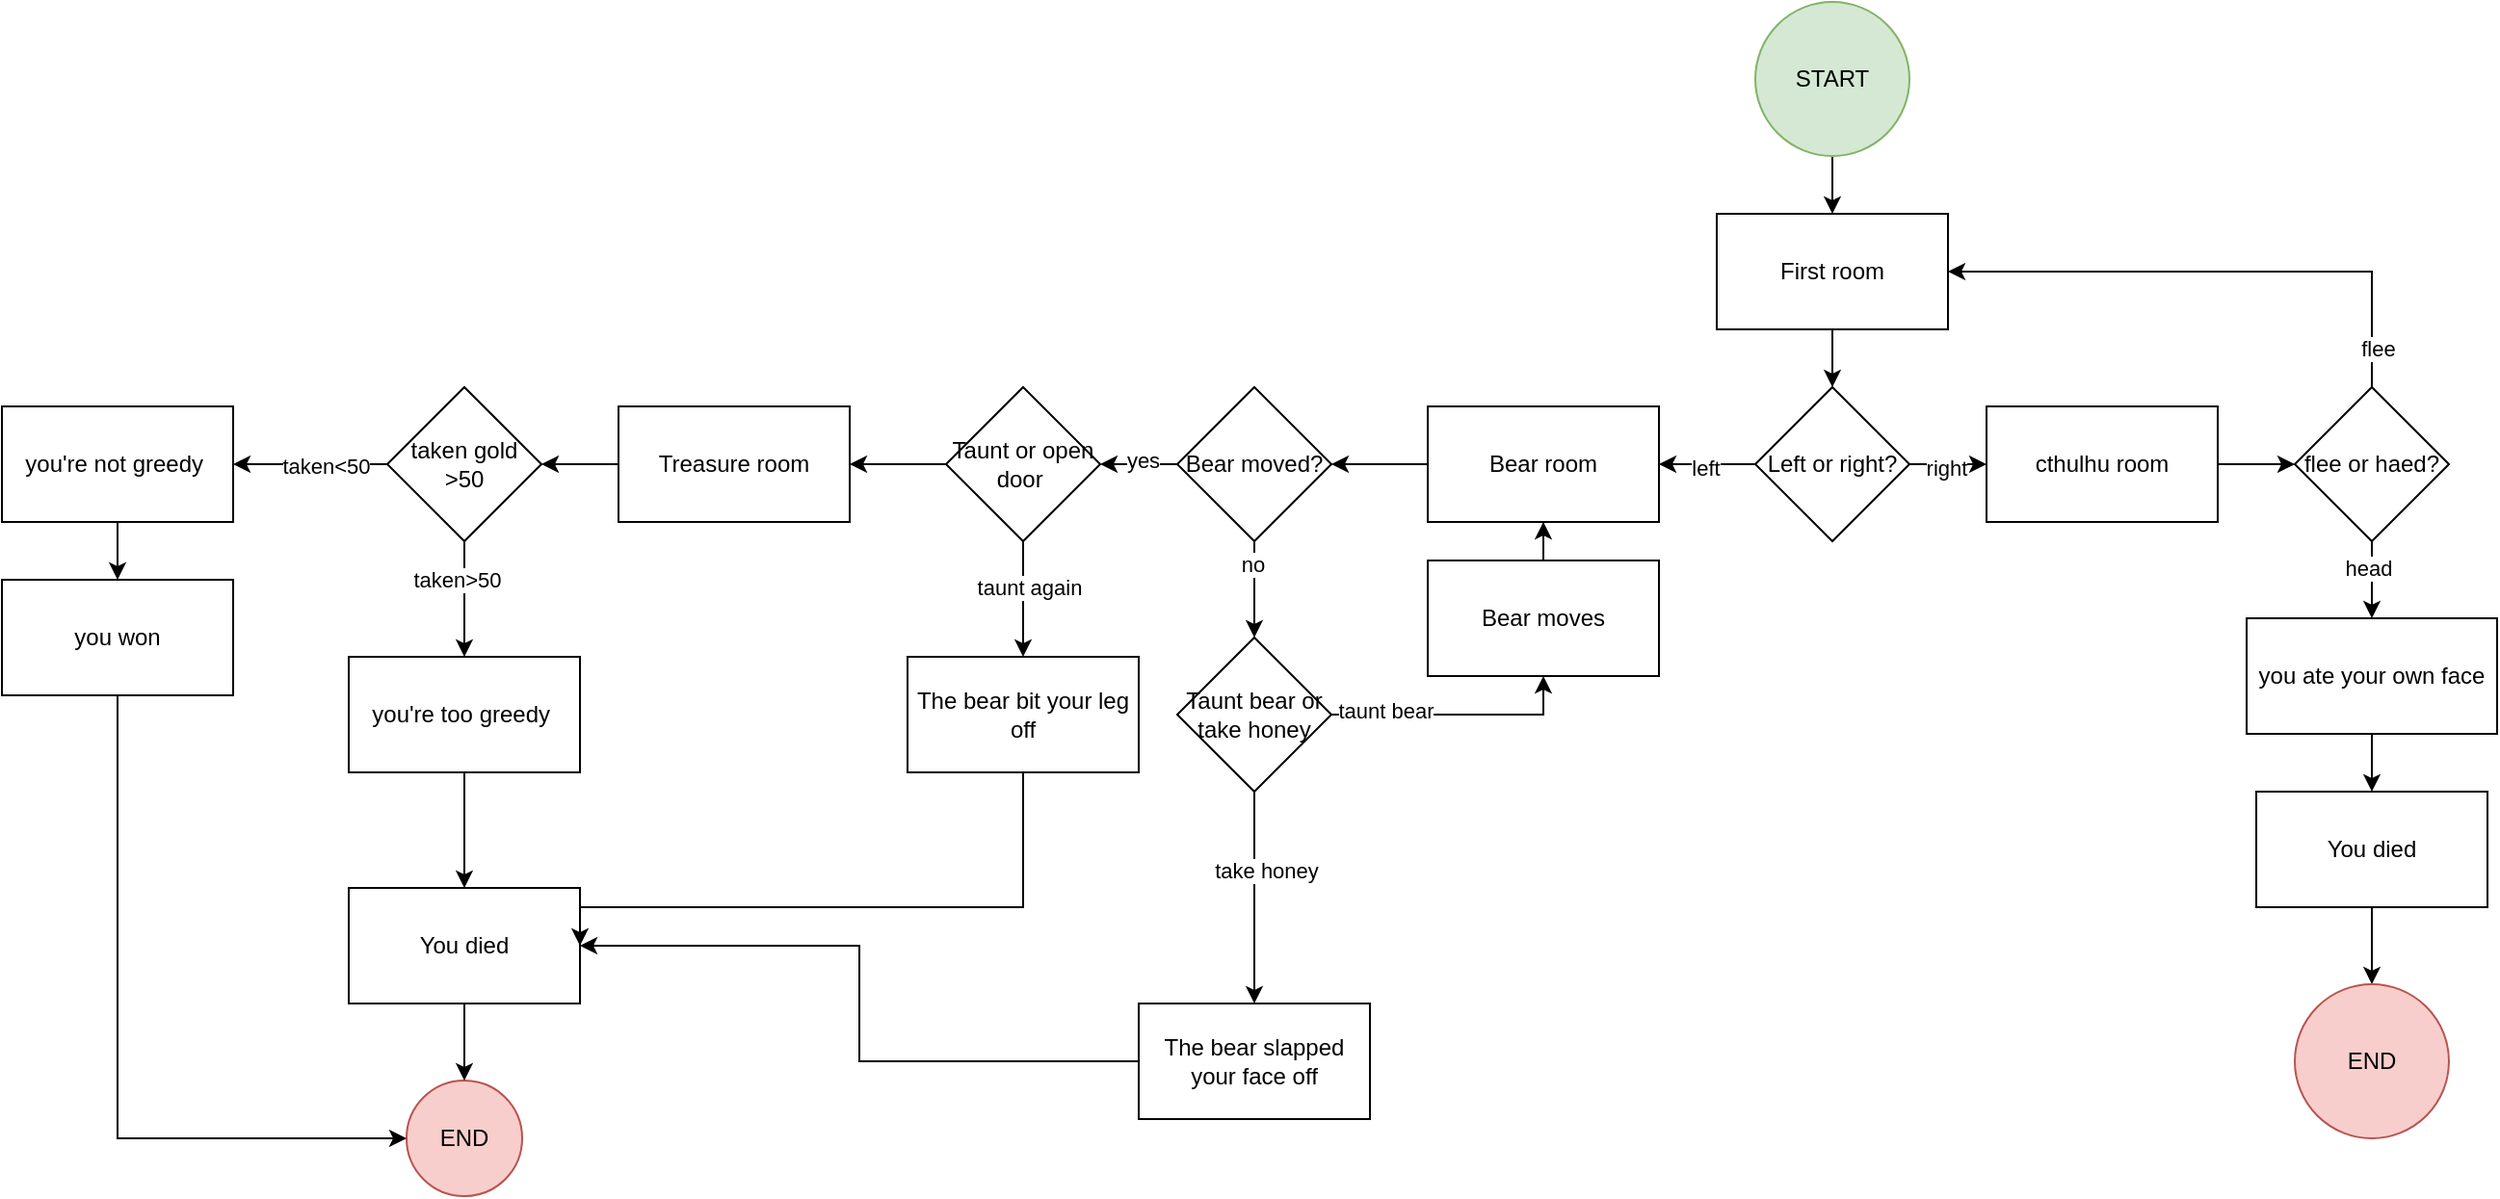 <mxfile version="24.7.10" pages="2">
  <diagram name="Página-1" id="IPiSCsVuicXZOyVSZkQF">
    <mxGraphModel dx="2491" dy="942" grid="1" gridSize="10" guides="1" tooltips="1" connect="1" arrows="1" fold="1" page="1" pageScale="1" pageWidth="827" pageHeight="1169" math="0" shadow="0">
      <root>
        <mxCell id="0" />
        <mxCell id="1" parent="0" />
        <mxCell id="GqZu_Kpr3Vsi0uJEM66i-24" style="edgeStyle=orthogonalEdgeStyle;rounded=0;orthogonalLoop=1;jettySize=auto;html=1;" parent="1" source="GqZu_Kpr3Vsi0uJEM66i-6" target="GqZu_Kpr3Vsi0uJEM66i-7" edge="1">
          <mxGeometry relative="1" as="geometry" />
        </mxCell>
        <mxCell id="GqZu_Kpr3Vsi0uJEM66i-6" value="First room" style="rounded=0;whiteSpace=wrap;html=1;" parent="1" vertex="1">
          <mxGeometry x="340" y="190" width="120" height="60" as="geometry" />
        </mxCell>
        <mxCell id="Sv04xWt6ebsorAhr8pF0-8" style="edgeStyle=orthogonalEdgeStyle;rounded=0;orthogonalLoop=1;jettySize=auto;html=1;entryX=1;entryY=0.5;entryDx=0;entryDy=0;" parent="1" source="GqZu_Kpr3Vsi0uJEM66i-7" target="GqZu_Kpr3Vsi0uJEM66i-12" edge="1">
          <mxGeometry relative="1" as="geometry" />
        </mxCell>
        <mxCell id="Sv04xWt6ebsorAhr8pF0-9" value="left" style="edgeLabel;html=1;align=center;verticalAlign=middle;resizable=0;points=[];" parent="Sv04xWt6ebsorAhr8pF0-8" vertex="1" connectable="0">
          <mxGeometry x="0.022" y="2" relative="1" as="geometry">
            <mxPoint x="-1" as="offset" />
          </mxGeometry>
        </mxCell>
        <mxCell id="Sv04xWt6ebsorAhr8pF0-10" style="edgeStyle=orthogonalEdgeStyle;rounded=0;orthogonalLoop=1;jettySize=auto;html=1;entryX=0;entryY=0.5;entryDx=0;entryDy=0;" parent="1" source="GqZu_Kpr3Vsi0uJEM66i-7" target="GqZu_Kpr3Vsi0uJEM66i-8" edge="1">
          <mxGeometry relative="1" as="geometry" />
        </mxCell>
        <mxCell id="Sv04xWt6ebsorAhr8pF0-11" value="right" style="edgeLabel;html=1;align=center;verticalAlign=middle;resizable=0;points=[];" parent="Sv04xWt6ebsorAhr8pF0-10" vertex="1" connectable="0">
          <mxGeometry x="-0.033" y="-2" relative="1" as="geometry">
            <mxPoint x="-1" as="offset" />
          </mxGeometry>
        </mxCell>
        <mxCell id="GqZu_Kpr3Vsi0uJEM66i-7" value="Left or right?" style="rhombus;whiteSpace=wrap;html=1;" parent="1" vertex="1">
          <mxGeometry x="360" y="280" width="80" height="80" as="geometry" />
        </mxCell>
        <mxCell id="Sv04xWt6ebsorAhr8pF0-12" style="edgeStyle=orthogonalEdgeStyle;rounded=0;orthogonalLoop=1;jettySize=auto;html=1;entryX=0;entryY=0.5;entryDx=0;entryDy=0;" parent="1" source="GqZu_Kpr3Vsi0uJEM66i-8" target="GqZu_Kpr3Vsi0uJEM66i-9" edge="1">
          <mxGeometry relative="1" as="geometry" />
        </mxCell>
        <mxCell id="GqZu_Kpr3Vsi0uJEM66i-8" value="cthulhu room" style="rounded=0;whiteSpace=wrap;html=1;" parent="1" vertex="1">
          <mxGeometry x="480" y="290" width="120" height="60" as="geometry" />
        </mxCell>
        <mxCell id="Sv04xWt6ebsorAhr8pF0-13" style="edgeStyle=orthogonalEdgeStyle;rounded=0;orthogonalLoop=1;jettySize=auto;html=1;entryX=0;entryY=0.5;entryDx=0;entryDy=0;" parent="1" source="GqZu_Kpr3Vsi0uJEM66i-9" target="GqZu_Kpr3Vsi0uJEM66i-22" edge="1">
          <mxGeometry relative="1" as="geometry" />
        </mxCell>
        <mxCell id="Sv04xWt6ebsorAhr8pF0-14" value="head" style="edgeLabel;html=1;align=center;verticalAlign=middle;resizable=0;points=[];" parent="Sv04xWt6ebsorAhr8pF0-13" vertex="1" connectable="0">
          <mxGeometry x="-0.333" y="-2" relative="1" as="geometry">
            <mxPoint as="offset" />
          </mxGeometry>
        </mxCell>
        <mxCell id="Sv04xWt6ebsorAhr8pF0-17" style="edgeStyle=orthogonalEdgeStyle;rounded=0;orthogonalLoop=1;jettySize=auto;html=1;entryX=1;entryY=0.5;entryDx=0;entryDy=0;" parent="1" source="GqZu_Kpr3Vsi0uJEM66i-9" target="GqZu_Kpr3Vsi0uJEM66i-6" edge="1">
          <mxGeometry relative="1" as="geometry">
            <Array as="points">
              <mxPoint x="680" y="220" />
            </Array>
          </mxGeometry>
        </mxCell>
        <mxCell id="Sv04xWt6ebsorAhr8pF0-18" value="flee" style="edgeLabel;html=1;align=center;verticalAlign=middle;resizable=0;points=[];" parent="Sv04xWt6ebsorAhr8pF0-17" vertex="1" connectable="0">
          <mxGeometry x="-0.857" y="-3" relative="1" as="geometry">
            <mxPoint as="offset" />
          </mxGeometry>
        </mxCell>
        <mxCell id="GqZu_Kpr3Vsi0uJEM66i-9" value="flee or haed?" style="rhombus;whiteSpace=wrap;html=1;" parent="1" vertex="1">
          <mxGeometry x="640" y="280" width="80" height="80" as="geometry" />
        </mxCell>
        <mxCell id="Sv04xWt6ebsorAhr8pF0-45" style="edgeStyle=orthogonalEdgeStyle;rounded=0;orthogonalLoop=1;jettySize=auto;html=1;entryX=0.5;entryY=0;entryDx=0;entryDy=0;" parent="1" source="GqZu_Kpr3Vsi0uJEM66i-10" target="GqZu_Kpr3Vsi0uJEM66i-6" edge="1">
          <mxGeometry relative="1" as="geometry" />
        </mxCell>
        <mxCell id="GqZu_Kpr3Vsi0uJEM66i-10" value="START" style="ellipse;whiteSpace=wrap;html=1;aspect=fixed;fillColor=#d5e8d4;strokeColor=#82b366;" parent="1" vertex="1">
          <mxGeometry x="360" y="80" width="80" height="80" as="geometry" />
        </mxCell>
        <mxCell id="GqZu_Kpr3Vsi0uJEM66i-11" value="END" style="ellipse;whiteSpace=wrap;html=1;aspect=fixed;fillColor=#f8cecc;strokeColor=#b85450;" parent="1" vertex="1">
          <mxGeometry x="-340" y="640" width="60" height="60" as="geometry" />
        </mxCell>
        <mxCell id="Sv04xWt6ebsorAhr8pF0-28" style="edgeStyle=orthogonalEdgeStyle;rounded=0;orthogonalLoop=1;jettySize=auto;html=1;entryX=1;entryY=0.5;entryDx=0;entryDy=0;" parent="1" source="GqZu_Kpr3Vsi0uJEM66i-12" target="GqZu_Kpr3Vsi0uJEM66i-13" edge="1">
          <mxGeometry relative="1" as="geometry" />
        </mxCell>
        <mxCell id="GqZu_Kpr3Vsi0uJEM66i-12" value="Bear room" style="rounded=0;whiteSpace=wrap;html=1;" parent="1" vertex="1">
          <mxGeometry x="190" y="290" width="120" height="60" as="geometry" />
        </mxCell>
        <mxCell id="Sv04xWt6ebsorAhr8pF0-19" style="edgeStyle=orthogonalEdgeStyle;rounded=0;orthogonalLoop=1;jettySize=auto;html=1;entryX=0.5;entryY=0;entryDx=0;entryDy=0;" parent="1" source="GqZu_Kpr3Vsi0uJEM66i-13" target="GqZu_Kpr3Vsi0uJEM66i-20" edge="1">
          <mxGeometry relative="1" as="geometry" />
        </mxCell>
        <mxCell id="Sv04xWt6ebsorAhr8pF0-20" value="no" style="edgeLabel;html=1;align=center;verticalAlign=middle;resizable=0;points=[];" parent="Sv04xWt6ebsorAhr8pF0-19" vertex="1" connectable="0">
          <mxGeometry x="-0.533" y="-1" relative="1" as="geometry">
            <mxPoint as="offset" />
          </mxGeometry>
        </mxCell>
        <mxCell id="Sv04xWt6ebsorAhr8pF0-29" style="edgeStyle=orthogonalEdgeStyle;rounded=0;orthogonalLoop=1;jettySize=auto;html=1;entryX=1;entryY=0.5;entryDx=0;entryDy=0;" parent="1" source="GqZu_Kpr3Vsi0uJEM66i-13" target="GqZu_Kpr3Vsi0uJEM66i-25" edge="1">
          <mxGeometry relative="1" as="geometry" />
        </mxCell>
        <mxCell id="Sv04xWt6ebsorAhr8pF0-30" value="yes" style="edgeLabel;html=1;align=center;verticalAlign=middle;resizable=0;points=[];" parent="Sv04xWt6ebsorAhr8pF0-29" vertex="1" connectable="0">
          <mxGeometry x="-0.133" y="-2" relative="1" as="geometry">
            <mxPoint x="-1" as="offset" />
          </mxGeometry>
        </mxCell>
        <mxCell id="GqZu_Kpr3Vsi0uJEM66i-13" value="Bear moved?" style="rhombus;whiteSpace=wrap;html=1;" parent="1" vertex="1">
          <mxGeometry x="60" y="280" width="80" height="80" as="geometry" />
        </mxCell>
        <mxCell id="Sv04xWt6ebsorAhr8pF0-21" style="edgeStyle=orthogonalEdgeStyle;rounded=0;orthogonalLoop=1;jettySize=auto;html=1;entryX=0.5;entryY=1;entryDx=0;entryDy=0;" parent="1" source="GqZu_Kpr3Vsi0uJEM66i-20" target="Sv04xWt6ebsorAhr8pF0-26" edge="1">
          <mxGeometry relative="1" as="geometry">
            <mxPoint x="290" y="440" as="targetPoint" />
          </mxGeometry>
        </mxCell>
        <mxCell id="Sv04xWt6ebsorAhr8pF0-25" value="taunt bear" style="edgeLabel;html=1;align=center;verticalAlign=middle;resizable=0;points=[];" parent="Sv04xWt6ebsorAhr8pF0-21" vertex="1" connectable="0">
          <mxGeometry x="-0.557" y="2" relative="1" as="geometry">
            <mxPoint x="-1" as="offset" />
          </mxGeometry>
        </mxCell>
        <mxCell id="Sv04xWt6ebsorAhr8pF0-23" style="edgeStyle=orthogonalEdgeStyle;rounded=0;orthogonalLoop=1;jettySize=auto;html=1;entryX=0.5;entryY=0;entryDx=0;entryDy=0;" parent="1" source="GqZu_Kpr3Vsi0uJEM66i-20" target="GqZu_Kpr3Vsi0uJEM66i-21" edge="1">
          <mxGeometry relative="1" as="geometry" />
        </mxCell>
        <mxCell id="Sv04xWt6ebsorAhr8pF0-24" value="take honey" style="edgeLabel;html=1;align=center;verticalAlign=middle;resizable=0;points=[];" parent="Sv04xWt6ebsorAhr8pF0-23" vertex="1" connectable="0">
          <mxGeometry x="-0.267" y="6" relative="1" as="geometry">
            <mxPoint as="offset" />
          </mxGeometry>
        </mxCell>
        <mxCell id="GqZu_Kpr3Vsi0uJEM66i-20" value="Taunt bear or take honey" style="rhombus;whiteSpace=wrap;html=1;" parent="1" vertex="1">
          <mxGeometry x="60" y="410" width="80" height="80" as="geometry" />
        </mxCell>
        <mxCell id="Sv04xWt6ebsorAhr8pF0-34" style="edgeStyle=orthogonalEdgeStyle;rounded=0;orthogonalLoop=1;jettySize=auto;html=1;entryX=1;entryY=0.5;entryDx=0;entryDy=0;" parent="1" source="GqZu_Kpr3Vsi0uJEM66i-21" target="Sv04xWt6ebsorAhr8pF0-4" edge="1">
          <mxGeometry relative="1" as="geometry" />
        </mxCell>
        <mxCell id="GqZu_Kpr3Vsi0uJEM66i-21" value="The bear slapped your face off" style="rounded=0;whiteSpace=wrap;html=1;" parent="1" vertex="1">
          <mxGeometry x="40" y="600" width="120" height="60" as="geometry" />
        </mxCell>
        <mxCell id="Sv04xWt6ebsorAhr8pF0-15" style="edgeStyle=orthogonalEdgeStyle;rounded=0;orthogonalLoop=1;jettySize=auto;html=1;entryX=0.5;entryY=0;entryDx=0;entryDy=0;" parent="1" source="GqZu_Kpr3Vsi0uJEM66i-22" target="GqZu_Kpr3Vsi0uJEM66i-23" edge="1">
          <mxGeometry relative="1" as="geometry" />
        </mxCell>
        <mxCell id="GqZu_Kpr3Vsi0uJEM66i-22" value="you ate your own face" style="rounded=0;whiteSpace=wrap;html=1;direction=south;" parent="1" vertex="1">
          <mxGeometry x="615" y="400" width="130" height="60" as="geometry" />
        </mxCell>
        <mxCell id="Sv04xWt6ebsorAhr8pF0-16" style="edgeStyle=orthogonalEdgeStyle;rounded=0;orthogonalLoop=1;jettySize=auto;html=1;entryX=0.5;entryY=0;entryDx=0;entryDy=0;" parent="1" source="GqZu_Kpr3Vsi0uJEM66i-23" target="Sv04xWt6ebsorAhr8pF0-5" edge="1">
          <mxGeometry relative="1" as="geometry" />
        </mxCell>
        <mxCell id="GqZu_Kpr3Vsi0uJEM66i-23" value="You died" style="rounded=0;whiteSpace=wrap;html=1;" parent="1" vertex="1">
          <mxGeometry x="620" y="490" width="120" height="60" as="geometry" />
        </mxCell>
        <mxCell id="Sv04xWt6ebsorAhr8pF0-31" style="edgeStyle=orthogonalEdgeStyle;rounded=0;orthogonalLoop=1;jettySize=auto;html=1;entryX=0.5;entryY=0;entryDx=0;entryDy=0;" parent="1" source="GqZu_Kpr3Vsi0uJEM66i-25" target="Sv04xWt6ebsorAhr8pF0-22" edge="1">
          <mxGeometry relative="1" as="geometry" />
        </mxCell>
        <mxCell id="Sv04xWt6ebsorAhr8pF0-32" value="taunt again" style="edgeLabel;html=1;align=center;verticalAlign=middle;resizable=0;points=[];" parent="Sv04xWt6ebsorAhr8pF0-31" vertex="1" connectable="0">
          <mxGeometry x="-0.222" y="3" relative="1" as="geometry">
            <mxPoint as="offset" />
          </mxGeometry>
        </mxCell>
        <mxCell id="Sv04xWt6ebsorAhr8pF0-36" style="edgeStyle=orthogonalEdgeStyle;rounded=0;orthogonalLoop=1;jettySize=auto;html=1;entryX=1;entryY=0.5;entryDx=0;entryDy=0;" parent="1" source="GqZu_Kpr3Vsi0uJEM66i-25" target="GqZu_Kpr3Vsi0uJEM66i-27" edge="1">
          <mxGeometry relative="1" as="geometry" />
        </mxCell>
        <mxCell id="GqZu_Kpr3Vsi0uJEM66i-25" value="Taunt or open door&amp;nbsp;" style="rhombus;whiteSpace=wrap;html=1;" parent="1" vertex="1">
          <mxGeometry x="-60" y="280" width="80" height="80" as="geometry" />
        </mxCell>
        <mxCell id="Sv04xWt6ebsorAhr8pF0-37" style="edgeStyle=orthogonalEdgeStyle;rounded=0;orthogonalLoop=1;jettySize=auto;html=1;entryX=1;entryY=0.5;entryDx=0;entryDy=0;" parent="1" source="GqZu_Kpr3Vsi0uJEM66i-27" target="Sv04xWt6ebsorAhr8pF0-1" edge="1">
          <mxGeometry relative="1" as="geometry" />
        </mxCell>
        <mxCell id="GqZu_Kpr3Vsi0uJEM66i-27" value="Treasure room" style="rounded=0;whiteSpace=wrap;html=1;" parent="1" vertex="1">
          <mxGeometry x="-230" y="290" width="120" height="60" as="geometry" />
        </mxCell>
        <mxCell id="Sv04xWt6ebsorAhr8pF0-38" style="edgeStyle=orthogonalEdgeStyle;rounded=0;orthogonalLoop=1;jettySize=auto;html=1;entryX=0.5;entryY=0;entryDx=0;entryDy=0;" parent="1" source="Sv04xWt6ebsorAhr8pF0-1" target="Sv04xWt6ebsorAhr8pF0-2" edge="1">
          <mxGeometry relative="1" as="geometry" />
        </mxCell>
        <mxCell id="Sv04xWt6ebsorAhr8pF0-40" value="taken&amp;gt;50" style="edgeLabel;html=1;align=center;verticalAlign=middle;resizable=0;points=[];" parent="Sv04xWt6ebsorAhr8pF0-38" vertex="1" connectable="0">
          <mxGeometry x="-0.329" y="-4" relative="1" as="geometry">
            <mxPoint as="offset" />
          </mxGeometry>
        </mxCell>
        <mxCell id="Sv04xWt6ebsorAhr8pF0-41" style="edgeStyle=orthogonalEdgeStyle;rounded=0;orthogonalLoop=1;jettySize=auto;html=1;entryX=1;entryY=0.5;entryDx=0;entryDy=0;" parent="1" source="Sv04xWt6ebsorAhr8pF0-1" target="Sv04xWt6ebsorAhr8pF0-3" edge="1">
          <mxGeometry relative="1" as="geometry" />
        </mxCell>
        <mxCell id="Sv04xWt6ebsorAhr8pF0-42" value="taken&amp;lt;50" style="edgeLabel;html=1;align=center;verticalAlign=middle;resizable=0;points=[];" parent="Sv04xWt6ebsorAhr8pF0-41" vertex="1" connectable="0">
          <mxGeometry x="-0.2" y="1" relative="1" as="geometry">
            <mxPoint as="offset" />
          </mxGeometry>
        </mxCell>
        <mxCell id="Sv04xWt6ebsorAhr8pF0-1" value="taken gold &amp;gt;50" style="rhombus;whiteSpace=wrap;html=1;" parent="1" vertex="1">
          <mxGeometry x="-350" y="280" width="80" height="80" as="geometry" />
        </mxCell>
        <mxCell id="Sv04xWt6ebsorAhr8pF0-39" style="edgeStyle=orthogonalEdgeStyle;rounded=0;orthogonalLoop=1;jettySize=auto;html=1;entryX=0.5;entryY=0;entryDx=0;entryDy=0;" parent="1" source="Sv04xWt6ebsorAhr8pF0-2" target="Sv04xWt6ebsorAhr8pF0-4" edge="1">
          <mxGeometry relative="1" as="geometry" />
        </mxCell>
        <mxCell id="Sv04xWt6ebsorAhr8pF0-2" value="you&#39;re too greedy&amp;nbsp;" style="rounded=0;whiteSpace=wrap;html=1;" parent="1" vertex="1">
          <mxGeometry x="-370" y="420" width="120" height="60" as="geometry" />
        </mxCell>
        <mxCell id="Sv04xWt6ebsorAhr8pF0-43" style="edgeStyle=orthogonalEdgeStyle;rounded=0;orthogonalLoop=1;jettySize=auto;html=1;entryX=0.5;entryY=0;entryDx=0;entryDy=0;" parent="1" source="Sv04xWt6ebsorAhr8pF0-3" target="Sv04xWt6ebsorAhr8pF0-6" edge="1">
          <mxGeometry relative="1" as="geometry" />
        </mxCell>
        <mxCell id="Sv04xWt6ebsorAhr8pF0-3" value="you&#39;re not greedy&amp;nbsp;" style="rounded=0;whiteSpace=wrap;html=1;" parent="1" vertex="1">
          <mxGeometry x="-550" y="290" width="120" height="60" as="geometry" />
        </mxCell>
        <mxCell id="Sv04xWt6ebsorAhr8pF0-35" style="edgeStyle=orthogonalEdgeStyle;rounded=0;orthogonalLoop=1;jettySize=auto;html=1;" parent="1" source="Sv04xWt6ebsorAhr8pF0-4" target="GqZu_Kpr3Vsi0uJEM66i-11" edge="1">
          <mxGeometry relative="1" as="geometry" />
        </mxCell>
        <mxCell id="Sv04xWt6ebsorAhr8pF0-4" value="You died" style="rounded=0;whiteSpace=wrap;html=1;" parent="1" vertex="1">
          <mxGeometry x="-370" y="540" width="120" height="60" as="geometry" />
        </mxCell>
        <mxCell id="Sv04xWt6ebsorAhr8pF0-5" value="END" style="ellipse;whiteSpace=wrap;html=1;aspect=fixed;fillColor=#f8cecc;strokeColor=#b85450;" parent="1" vertex="1">
          <mxGeometry x="640" y="590" width="80" height="80" as="geometry" />
        </mxCell>
        <mxCell id="Sv04xWt6ebsorAhr8pF0-44" style="edgeStyle=orthogonalEdgeStyle;rounded=0;orthogonalLoop=1;jettySize=auto;html=1;entryX=0;entryY=0.5;entryDx=0;entryDy=0;" parent="1" source="Sv04xWt6ebsorAhr8pF0-6" target="GqZu_Kpr3Vsi0uJEM66i-11" edge="1">
          <mxGeometry relative="1" as="geometry">
            <Array as="points">
              <mxPoint x="-490" y="670" />
            </Array>
          </mxGeometry>
        </mxCell>
        <mxCell id="Sv04xWt6ebsorAhr8pF0-6" value="you won" style="rounded=0;whiteSpace=wrap;html=1;" parent="1" vertex="1">
          <mxGeometry x="-550" y="380" width="120" height="60" as="geometry" />
        </mxCell>
        <mxCell id="Sv04xWt6ebsorAhr8pF0-33" style="edgeStyle=orthogonalEdgeStyle;rounded=0;orthogonalLoop=1;jettySize=auto;html=1;entryX=1;entryY=0.5;entryDx=0;entryDy=0;" parent="1" source="Sv04xWt6ebsorAhr8pF0-22" target="Sv04xWt6ebsorAhr8pF0-4" edge="1">
          <mxGeometry relative="1" as="geometry">
            <Array as="points">
              <mxPoint x="-20" y="550" />
            </Array>
          </mxGeometry>
        </mxCell>
        <mxCell id="Sv04xWt6ebsorAhr8pF0-22" value="The bear bit your leg off" style="rounded=0;whiteSpace=wrap;html=1;" parent="1" vertex="1">
          <mxGeometry x="-80" y="420" width="120" height="60" as="geometry" />
        </mxCell>
        <mxCell id="Sv04xWt6ebsorAhr8pF0-27" style="edgeStyle=orthogonalEdgeStyle;rounded=0;orthogonalLoop=1;jettySize=auto;html=1;entryX=0.5;entryY=1;entryDx=0;entryDy=0;" parent="1" source="Sv04xWt6ebsorAhr8pF0-26" target="GqZu_Kpr3Vsi0uJEM66i-12" edge="1">
          <mxGeometry relative="1" as="geometry" />
        </mxCell>
        <mxCell id="Sv04xWt6ebsorAhr8pF0-26" value="Bear moves" style="rounded=0;whiteSpace=wrap;html=1;" parent="1" vertex="1">
          <mxGeometry x="190" y="370" width="120" height="60" as="geometry" />
        </mxCell>
        <mxCell id="mcAH8xgN1Ncy57Z1CsI_-23" style="edgeStyle=orthogonalEdgeStyle;rounded=0;orthogonalLoop=1;jettySize=auto;html=1;entryX=0;entryY=0.5;entryDx=0;entryDy=0;" parent="1" source="mcAH8xgN1Ncy57Z1CsI_-11" edge="1">
          <mxGeometry relative="1" as="geometry">
            <mxPoint x="340" y="500" as="targetPoint" />
            <Array as="points">
              <mxPoint x="320" y="650" />
              <mxPoint x="320" y="500" />
            </Array>
          </mxGeometry>
        </mxCell>
        <mxCell id="mcAH8xgN1Ncy57Z1CsI_-36" value="grab sword" style="edgeLabel;html=1;align=center;verticalAlign=middle;resizable=0;points=[];" parent="mcAH8xgN1Ncy57Z1CsI_-23" vertex="1" connectable="0">
          <mxGeometry x="-0.033" relative="1" as="geometry">
            <mxPoint as="offset" />
          </mxGeometry>
        </mxCell>
      </root>
    </mxGraphModel>
  </diagram>
  <diagram id="dBUnhE83UuqJOEFwpkqp" name="Página-2">
    <mxGraphModel dx="832" dy="471" grid="1" gridSize="10" guides="1" tooltips="1" connect="1" arrows="1" fold="1" page="1" pageScale="1" pageWidth="827" pageHeight="1169" math="0" shadow="0">
      <root>
        <mxCell id="0" />
        <mxCell id="1" parent="0" />
      </root>
    </mxGraphModel>
  </diagram>
</mxfile>
